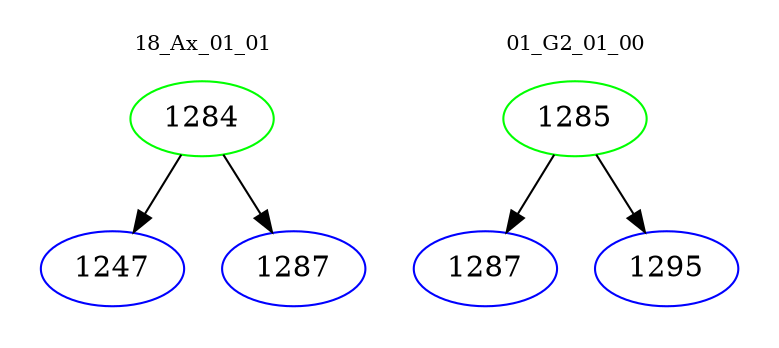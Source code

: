 digraph{
subgraph cluster_0 {
color = white
label = "18_Ax_01_01";
fontsize=10;
T0_1284 [label="1284", color="green"]
T0_1284 -> T0_1247 [color="black"]
T0_1247 [label="1247", color="blue"]
T0_1284 -> T0_1287 [color="black"]
T0_1287 [label="1287", color="blue"]
}
subgraph cluster_1 {
color = white
label = "01_G2_01_00";
fontsize=10;
T1_1285 [label="1285", color="green"]
T1_1285 -> T1_1287 [color="black"]
T1_1287 [label="1287", color="blue"]
T1_1285 -> T1_1295 [color="black"]
T1_1295 [label="1295", color="blue"]
}
}

